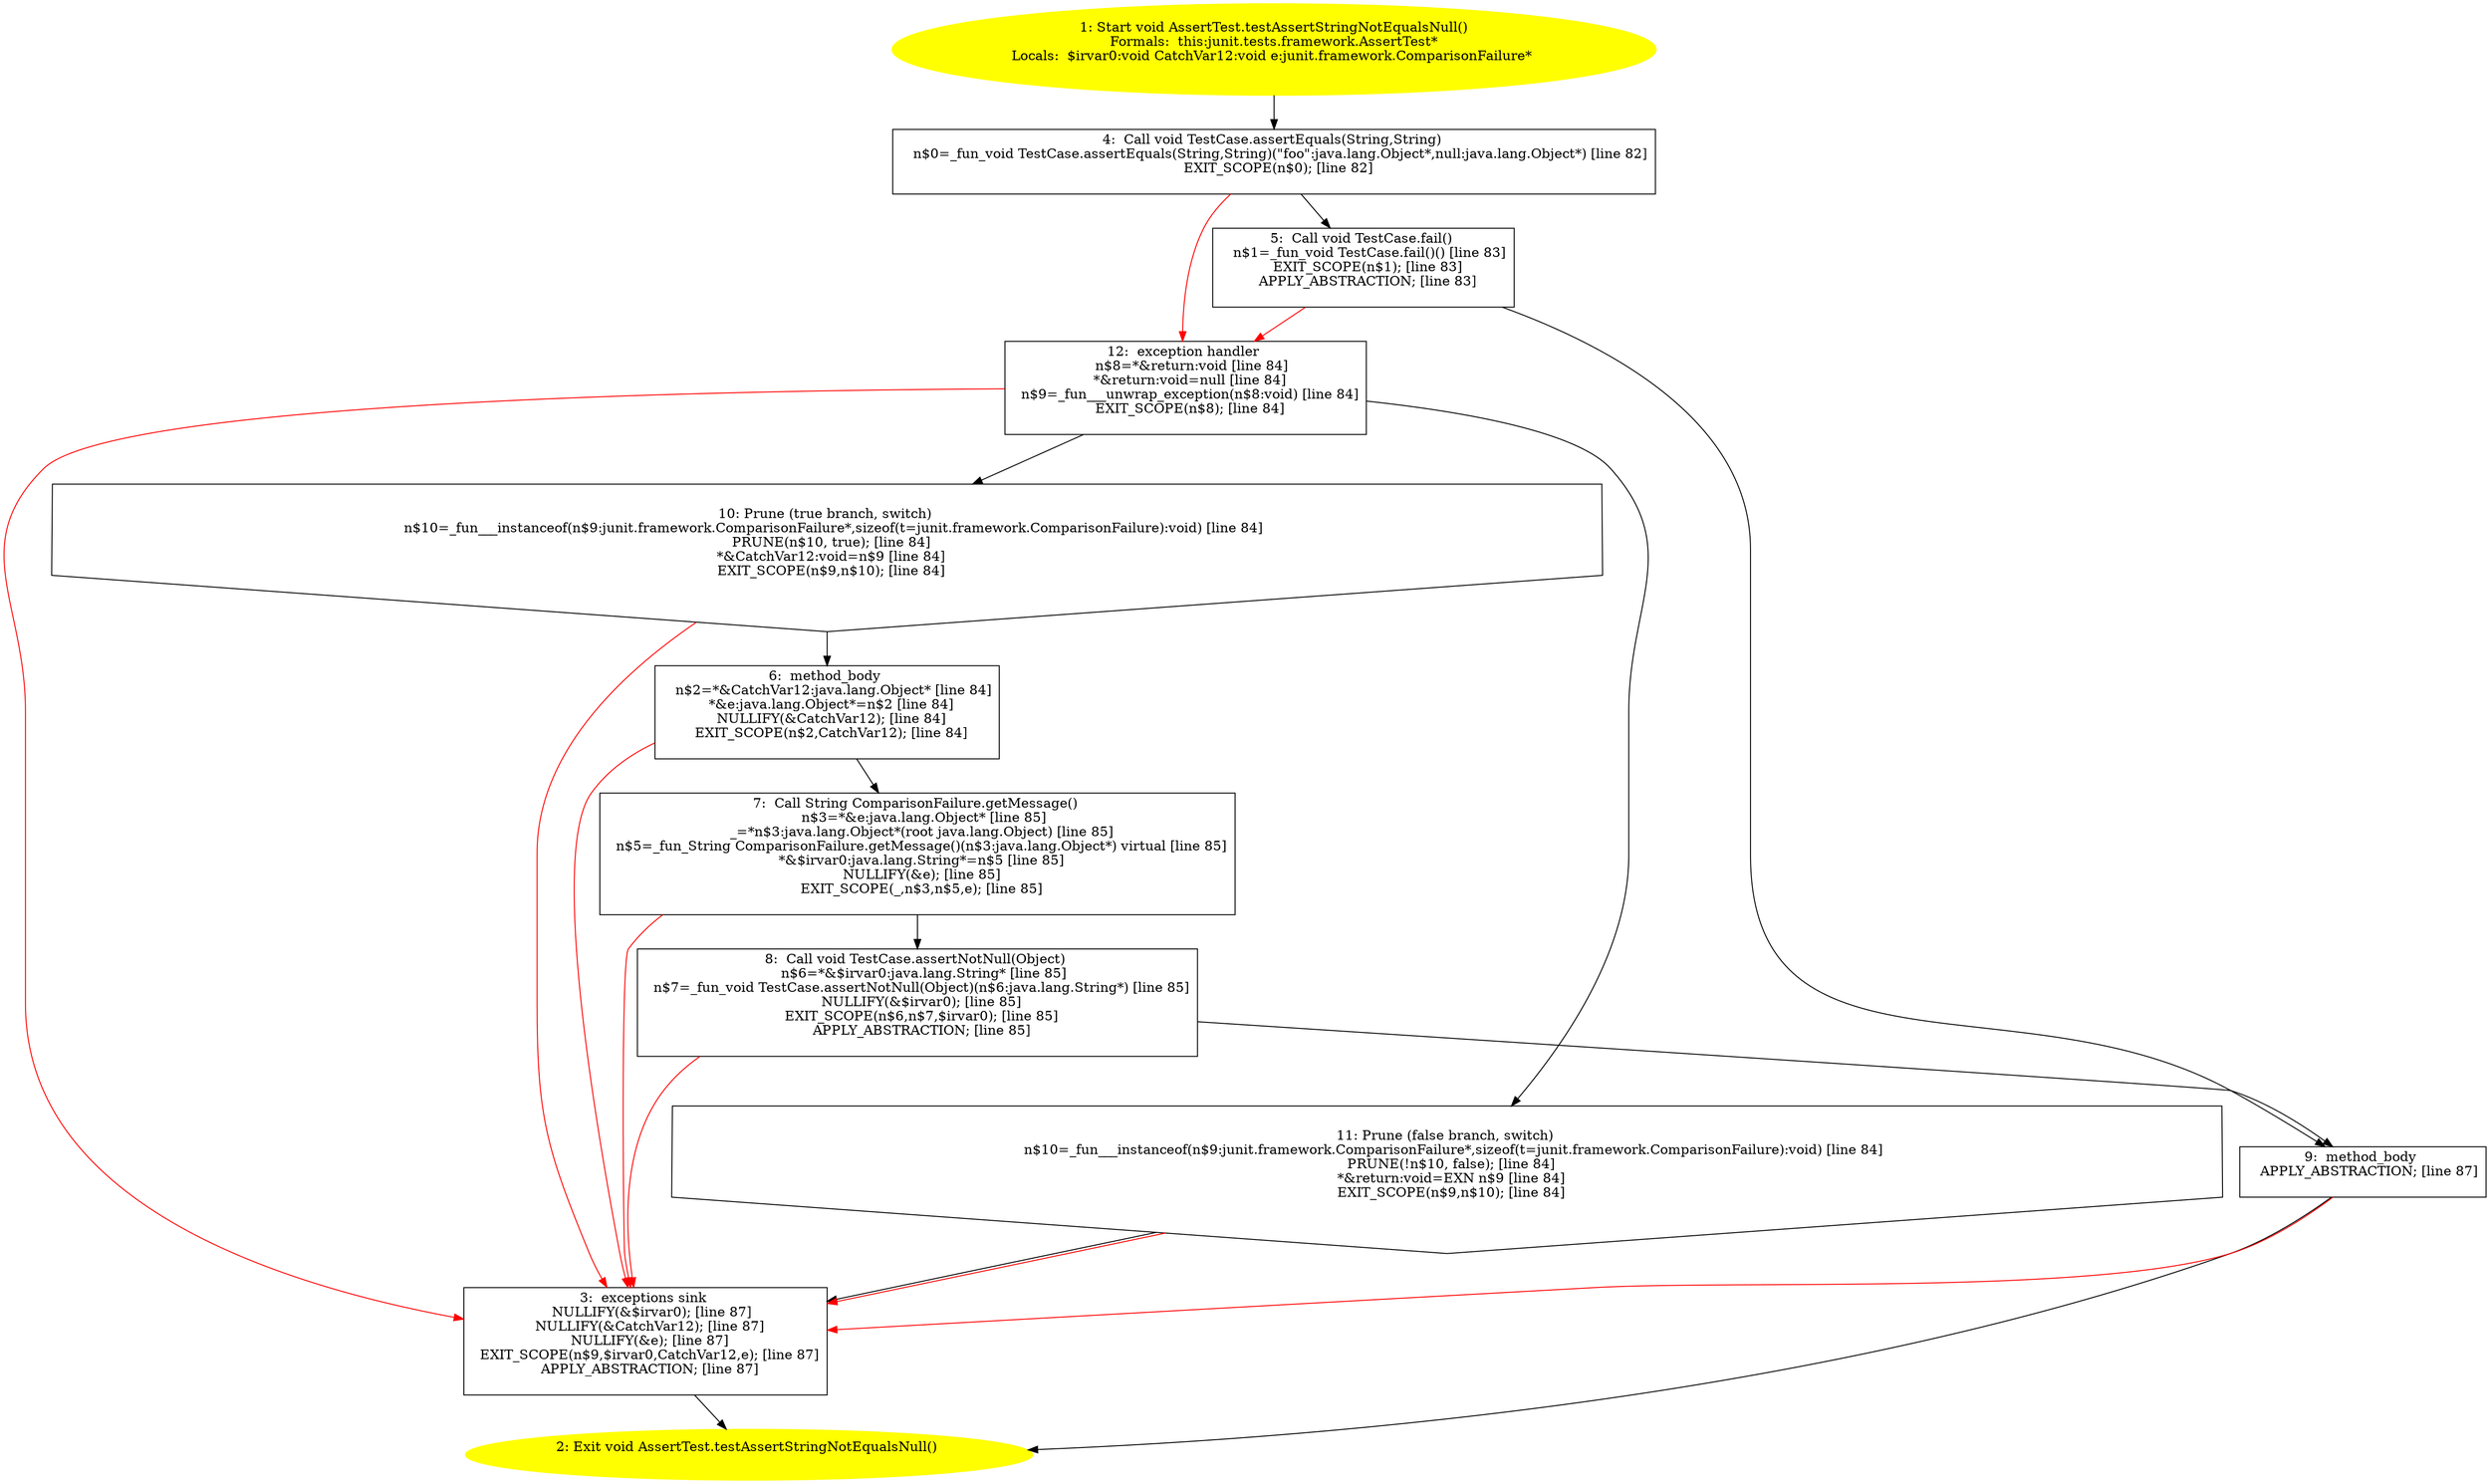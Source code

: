 /* @generated */
digraph cfg {
"junit.tests.framework.AssertTest.testAssertStringNotEqualsNull():void.eb8bbdf8f8f7b7556be30f0fc4d25069_1" [label="1: Start void AssertTest.testAssertStringNotEqualsNull()\nFormals:  this:junit.tests.framework.AssertTest*\nLocals:  $irvar0:void CatchVar12:void e:junit.framework.ComparisonFailure* \n  " color=yellow style=filled]
	

	 "junit.tests.framework.AssertTest.testAssertStringNotEqualsNull():void.eb8bbdf8f8f7b7556be30f0fc4d25069_1" -> "junit.tests.framework.AssertTest.testAssertStringNotEqualsNull():void.eb8bbdf8f8f7b7556be30f0fc4d25069_4" ;
"junit.tests.framework.AssertTest.testAssertStringNotEqualsNull():void.eb8bbdf8f8f7b7556be30f0fc4d25069_2" [label="2: Exit void AssertTest.testAssertStringNotEqualsNull() \n  " color=yellow style=filled]
	

"junit.tests.framework.AssertTest.testAssertStringNotEqualsNull():void.eb8bbdf8f8f7b7556be30f0fc4d25069_3" [label="3:  exceptions sink \n   NULLIFY(&$irvar0); [line 87]\n  NULLIFY(&CatchVar12); [line 87]\n  NULLIFY(&e); [line 87]\n  EXIT_SCOPE(n$9,$irvar0,CatchVar12,e); [line 87]\n  APPLY_ABSTRACTION; [line 87]\n " shape="box"]
	

	 "junit.tests.framework.AssertTest.testAssertStringNotEqualsNull():void.eb8bbdf8f8f7b7556be30f0fc4d25069_3" -> "junit.tests.framework.AssertTest.testAssertStringNotEqualsNull():void.eb8bbdf8f8f7b7556be30f0fc4d25069_2" ;
"junit.tests.framework.AssertTest.testAssertStringNotEqualsNull():void.eb8bbdf8f8f7b7556be30f0fc4d25069_4" [label="4:  Call void TestCase.assertEquals(String,String) \n   n$0=_fun_void TestCase.assertEquals(String,String)(\"foo\":java.lang.Object*,null:java.lang.Object*) [line 82]\n  EXIT_SCOPE(n$0); [line 82]\n " shape="box"]
	

	 "junit.tests.framework.AssertTest.testAssertStringNotEqualsNull():void.eb8bbdf8f8f7b7556be30f0fc4d25069_4" -> "junit.tests.framework.AssertTest.testAssertStringNotEqualsNull():void.eb8bbdf8f8f7b7556be30f0fc4d25069_5" ;
	 "junit.tests.framework.AssertTest.testAssertStringNotEqualsNull():void.eb8bbdf8f8f7b7556be30f0fc4d25069_4" -> "junit.tests.framework.AssertTest.testAssertStringNotEqualsNull():void.eb8bbdf8f8f7b7556be30f0fc4d25069_12" [color="red" ];
"junit.tests.framework.AssertTest.testAssertStringNotEqualsNull():void.eb8bbdf8f8f7b7556be30f0fc4d25069_5" [label="5:  Call void TestCase.fail() \n   n$1=_fun_void TestCase.fail()() [line 83]\n  EXIT_SCOPE(n$1); [line 83]\n  APPLY_ABSTRACTION; [line 83]\n " shape="box"]
	

	 "junit.tests.framework.AssertTest.testAssertStringNotEqualsNull():void.eb8bbdf8f8f7b7556be30f0fc4d25069_5" -> "junit.tests.framework.AssertTest.testAssertStringNotEqualsNull():void.eb8bbdf8f8f7b7556be30f0fc4d25069_9" ;
	 "junit.tests.framework.AssertTest.testAssertStringNotEqualsNull():void.eb8bbdf8f8f7b7556be30f0fc4d25069_5" -> "junit.tests.framework.AssertTest.testAssertStringNotEqualsNull():void.eb8bbdf8f8f7b7556be30f0fc4d25069_12" [color="red" ];
"junit.tests.framework.AssertTest.testAssertStringNotEqualsNull():void.eb8bbdf8f8f7b7556be30f0fc4d25069_6" [label="6:  method_body \n   n$2=*&CatchVar12:java.lang.Object* [line 84]\n  *&e:java.lang.Object*=n$2 [line 84]\n  NULLIFY(&CatchVar12); [line 84]\n  EXIT_SCOPE(n$2,CatchVar12); [line 84]\n " shape="box"]
	

	 "junit.tests.framework.AssertTest.testAssertStringNotEqualsNull():void.eb8bbdf8f8f7b7556be30f0fc4d25069_6" -> "junit.tests.framework.AssertTest.testAssertStringNotEqualsNull():void.eb8bbdf8f8f7b7556be30f0fc4d25069_7" ;
	 "junit.tests.framework.AssertTest.testAssertStringNotEqualsNull():void.eb8bbdf8f8f7b7556be30f0fc4d25069_6" -> "junit.tests.framework.AssertTest.testAssertStringNotEqualsNull():void.eb8bbdf8f8f7b7556be30f0fc4d25069_3" [color="red" ];
"junit.tests.framework.AssertTest.testAssertStringNotEqualsNull():void.eb8bbdf8f8f7b7556be30f0fc4d25069_7" [label="7:  Call String ComparisonFailure.getMessage() \n   n$3=*&e:java.lang.Object* [line 85]\n  _=*n$3:java.lang.Object*(root java.lang.Object) [line 85]\n  n$5=_fun_String ComparisonFailure.getMessage()(n$3:java.lang.Object*) virtual [line 85]\n  *&$irvar0:java.lang.String*=n$5 [line 85]\n  NULLIFY(&e); [line 85]\n  EXIT_SCOPE(_,n$3,n$5,e); [line 85]\n " shape="box"]
	

	 "junit.tests.framework.AssertTest.testAssertStringNotEqualsNull():void.eb8bbdf8f8f7b7556be30f0fc4d25069_7" -> "junit.tests.framework.AssertTest.testAssertStringNotEqualsNull():void.eb8bbdf8f8f7b7556be30f0fc4d25069_8" ;
	 "junit.tests.framework.AssertTest.testAssertStringNotEqualsNull():void.eb8bbdf8f8f7b7556be30f0fc4d25069_7" -> "junit.tests.framework.AssertTest.testAssertStringNotEqualsNull():void.eb8bbdf8f8f7b7556be30f0fc4d25069_3" [color="red" ];
"junit.tests.framework.AssertTest.testAssertStringNotEqualsNull():void.eb8bbdf8f8f7b7556be30f0fc4d25069_8" [label="8:  Call void TestCase.assertNotNull(Object) \n   n$6=*&$irvar0:java.lang.String* [line 85]\n  n$7=_fun_void TestCase.assertNotNull(Object)(n$6:java.lang.String*) [line 85]\n  NULLIFY(&$irvar0); [line 85]\n  EXIT_SCOPE(n$6,n$7,$irvar0); [line 85]\n  APPLY_ABSTRACTION; [line 85]\n " shape="box"]
	

	 "junit.tests.framework.AssertTest.testAssertStringNotEqualsNull():void.eb8bbdf8f8f7b7556be30f0fc4d25069_8" -> "junit.tests.framework.AssertTest.testAssertStringNotEqualsNull():void.eb8bbdf8f8f7b7556be30f0fc4d25069_9" ;
	 "junit.tests.framework.AssertTest.testAssertStringNotEqualsNull():void.eb8bbdf8f8f7b7556be30f0fc4d25069_8" -> "junit.tests.framework.AssertTest.testAssertStringNotEqualsNull():void.eb8bbdf8f8f7b7556be30f0fc4d25069_3" [color="red" ];
"junit.tests.framework.AssertTest.testAssertStringNotEqualsNull():void.eb8bbdf8f8f7b7556be30f0fc4d25069_9" [label="9:  method_body \n   APPLY_ABSTRACTION; [line 87]\n " shape="box"]
	

	 "junit.tests.framework.AssertTest.testAssertStringNotEqualsNull():void.eb8bbdf8f8f7b7556be30f0fc4d25069_9" -> "junit.tests.framework.AssertTest.testAssertStringNotEqualsNull():void.eb8bbdf8f8f7b7556be30f0fc4d25069_2" ;
	 "junit.tests.framework.AssertTest.testAssertStringNotEqualsNull():void.eb8bbdf8f8f7b7556be30f0fc4d25069_9" -> "junit.tests.framework.AssertTest.testAssertStringNotEqualsNull():void.eb8bbdf8f8f7b7556be30f0fc4d25069_3" [color="red" ];
"junit.tests.framework.AssertTest.testAssertStringNotEqualsNull():void.eb8bbdf8f8f7b7556be30f0fc4d25069_10" [label="10: Prune (true branch, switch) \n   n$10=_fun___instanceof(n$9:junit.framework.ComparisonFailure*,sizeof(t=junit.framework.ComparisonFailure):void) [line 84]\n  PRUNE(n$10, true); [line 84]\n  *&CatchVar12:void=n$9 [line 84]\n  EXIT_SCOPE(n$9,n$10); [line 84]\n " shape="invhouse"]
	

	 "junit.tests.framework.AssertTest.testAssertStringNotEqualsNull():void.eb8bbdf8f8f7b7556be30f0fc4d25069_10" -> "junit.tests.framework.AssertTest.testAssertStringNotEqualsNull():void.eb8bbdf8f8f7b7556be30f0fc4d25069_6" ;
	 "junit.tests.framework.AssertTest.testAssertStringNotEqualsNull():void.eb8bbdf8f8f7b7556be30f0fc4d25069_10" -> "junit.tests.framework.AssertTest.testAssertStringNotEqualsNull():void.eb8bbdf8f8f7b7556be30f0fc4d25069_3" [color="red" ];
"junit.tests.framework.AssertTest.testAssertStringNotEqualsNull():void.eb8bbdf8f8f7b7556be30f0fc4d25069_11" [label="11: Prune (false branch, switch) \n   n$10=_fun___instanceof(n$9:junit.framework.ComparisonFailure*,sizeof(t=junit.framework.ComparisonFailure):void) [line 84]\n  PRUNE(!n$10, false); [line 84]\n  *&return:void=EXN n$9 [line 84]\n  EXIT_SCOPE(n$9,n$10); [line 84]\n " shape="invhouse"]
	

	 "junit.tests.framework.AssertTest.testAssertStringNotEqualsNull():void.eb8bbdf8f8f7b7556be30f0fc4d25069_11" -> "junit.tests.framework.AssertTest.testAssertStringNotEqualsNull():void.eb8bbdf8f8f7b7556be30f0fc4d25069_3" ;
	 "junit.tests.framework.AssertTest.testAssertStringNotEqualsNull():void.eb8bbdf8f8f7b7556be30f0fc4d25069_11" -> "junit.tests.framework.AssertTest.testAssertStringNotEqualsNull():void.eb8bbdf8f8f7b7556be30f0fc4d25069_3" [color="red" ];
"junit.tests.framework.AssertTest.testAssertStringNotEqualsNull():void.eb8bbdf8f8f7b7556be30f0fc4d25069_12" [label="12:  exception handler \n   n$8=*&return:void [line 84]\n  *&return:void=null [line 84]\n  n$9=_fun___unwrap_exception(n$8:void) [line 84]\n  EXIT_SCOPE(n$8); [line 84]\n " shape="box"]
	

	 "junit.tests.framework.AssertTest.testAssertStringNotEqualsNull():void.eb8bbdf8f8f7b7556be30f0fc4d25069_12" -> "junit.tests.framework.AssertTest.testAssertStringNotEqualsNull():void.eb8bbdf8f8f7b7556be30f0fc4d25069_10" ;
	 "junit.tests.framework.AssertTest.testAssertStringNotEqualsNull():void.eb8bbdf8f8f7b7556be30f0fc4d25069_12" -> "junit.tests.framework.AssertTest.testAssertStringNotEqualsNull():void.eb8bbdf8f8f7b7556be30f0fc4d25069_11" ;
	 "junit.tests.framework.AssertTest.testAssertStringNotEqualsNull():void.eb8bbdf8f8f7b7556be30f0fc4d25069_12" -> "junit.tests.framework.AssertTest.testAssertStringNotEqualsNull():void.eb8bbdf8f8f7b7556be30f0fc4d25069_3" [color="red" ];
}
